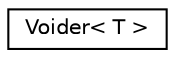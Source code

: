 digraph "Graphical Class Hierarchy"
{
  edge [fontname="Helvetica",fontsize="10",labelfontname="Helvetica",labelfontsize="10"];
  node [fontname="Helvetica",fontsize="10",shape=record];
  rankdir="LR";
  Node0 [label="Voider\< T \>",height=0.2,width=0.4,color="black", fillcolor="white", style="filled",URL="$struct_voider.html"];
}
